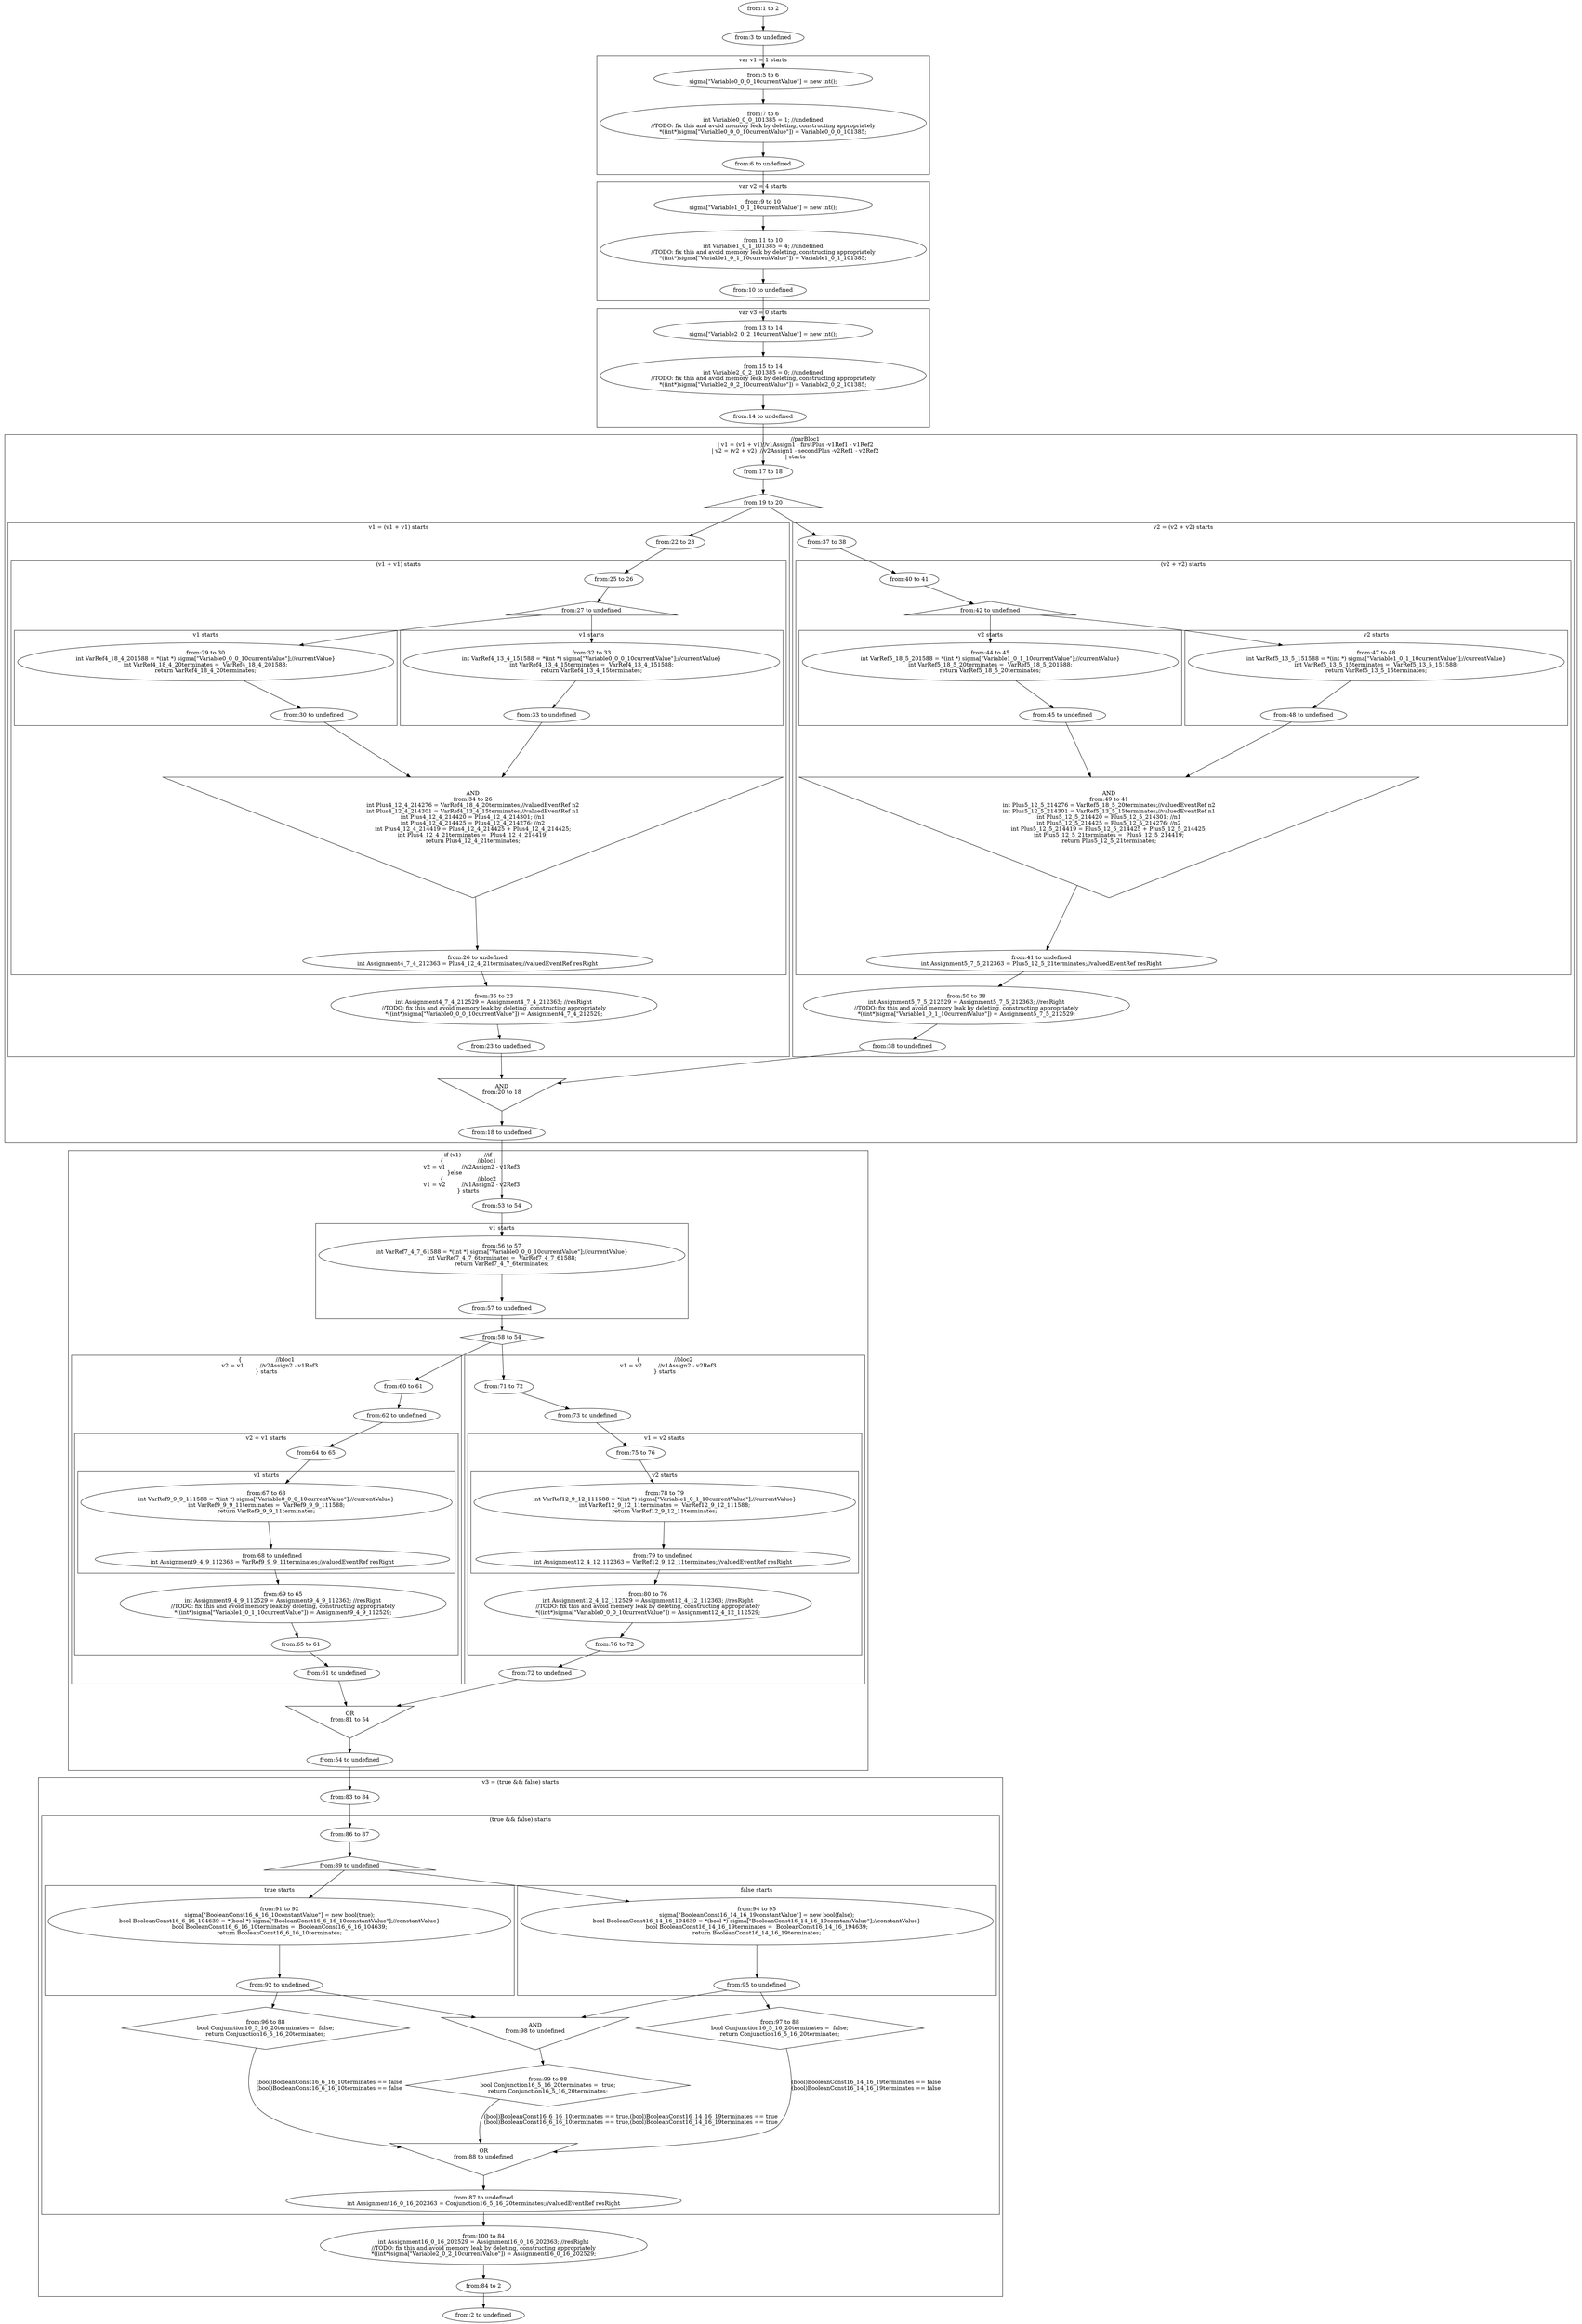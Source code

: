 digraph G {
subgraph cluster_4 {
label = "var v1 = 1 starts";
  "5" [label="from:5 to 6
sigma[\"Variable0_0_0_10currentValue\"] = new int();" shape="ellipse"];
  "6" [label="from:6 to undefined
" shape="ellipse"];
  "7" [label="from:7 to 6
int Variable0_0_0_101385 = 1; //undefined
//TODO: fix this and avoid memory leak by deleting, constructing appropriately
*((int*)sigma[\"Variable0_0_0_10currentValue\"]) = Variable0_0_0_101385;" shape="ellipse"];
}
subgraph cluster_8 {
label = "var v2 = 4 starts";
  "9" [label="from:9 to 10
sigma[\"Variable1_0_1_10currentValue\"] = new int();" shape="ellipse"];
  "10" [label="from:10 to undefined
" shape="ellipse"];
  "11" [label="from:11 to 10
int Variable1_0_1_101385 = 4; //undefined
//TODO: fix this and avoid memory leak by deleting, constructing appropriately
*((int*)sigma[\"Variable1_0_1_10currentValue\"]) = Variable1_0_1_101385;" shape="ellipse"];
}
subgraph cluster_12 {
label = "var v3 = 0 starts";
  "13" [label="from:13 to 14
sigma[\"Variable2_0_2_10currentValue\"] = new int();" shape="ellipse"];
  "14" [label="from:14 to undefined
" shape="ellipse"];
  "15" [label="from:15 to 14
int Variable2_0_2_101385 = 0; //undefined
//TODO: fix this and avoid memory leak by deleting, constructing appropriately
*((int*)sigma[\"Variable2_0_2_10currentValue\"]) = Variable2_0_2_101385;" shape="ellipse"];
}
subgraph cluster_16 {
label = "|               //parBloc1
     | v1 = (v1 + v1)//v1Assign1 - firstPlus -v1Ref1 - v1Ref2
     | v2 = (v2 + v2)  //v2Assign1 - secondPlus -v2Ref1 - v2Ref2
     | starts";
  "17" [label="from:17 to 18
" shape="ellipse"];
  "18" [label="from:18 to undefined
" shape="ellipse"];
  "19" [label="from:19 to 20
" shape="triangle"];
  "20" [label="AND
from:20 to 18
" shape="invtriangle"];
subgraph cluster_21 {
label = "v1 = (v1 + v1) starts";
  "22" [label="from:22 to 23
" shape="ellipse"];
  "23" [label="from:23 to undefined
" shape="ellipse"];
  "35" [label="from:35 to 23
int Assignment4_7_4_212529 = Assignment4_7_4_212363; //resRight
//TODO: fix this and avoid memory leak by deleting, constructing appropriately
*((int*)sigma[\"Variable0_0_0_10currentValue\"]) = Assignment4_7_4_212529;" shape="ellipse"];
subgraph cluster_24 {
label = "(v1 + v1) starts";
  "25" [label="from:25 to 26
" shape="ellipse"];
  "26" [label="from:26 to undefined
int Assignment4_7_4_212363 = Plus4_12_4_21terminates;//valuedEventRef resRight" shape="ellipse"];
  "27" [label="from:27 to undefined
" shape="triangle"];
  "34" [label="AND
from:34 to 26
int Plus4_12_4_214276 = VarRef4_18_4_20terminates;//valuedEventRef n2
int Plus4_12_4_214301 = VarRef4_13_4_15terminates;//valuedEventRef n1
int Plus4_12_4_214420 = Plus4_12_4_214301; //n1
int Plus4_12_4_214425 = Plus4_12_4_214276; //n2
int Plus4_12_4_214419 = Plus4_12_4_214425 + Plus4_12_4_214425;
int Plus4_12_4_21terminates =  Plus4_12_4_214419;
return Plus4_12_4_21terminates;" shape="invtriangle"];
subgraph cluster_28 {
label = "v1 starts";
  "29" [label="from:29 to 30
int VarRef4_18_4_201588 = *(int *) sigma[\"Variable0_0_0_10currentValue\"];//currentValue}
int VarRef4_18_4_20terminates =  VarRef4_18_4_201588;
return VarRef4_18_4_20terminates;" shape="ellipse"];
  "30" [label="from:30 to undefined
" shape="ellipse"];
}
subgraph cluster_31 {
label = "v1 starts";
  "32" [label="from:32 to 33
int VarRef4_13_4_151588 = *(int *) sigma[\"Variable0_0_0_10currentValue\"];//currentValue}
int VarRef4_13_4_15terminates =  VarRef4_13_4_151588;
return VarRef4_13_4_15terminates;" shape="ellipse"];
  "33" [label="from:33 to undefined
" shape="ellipse"];
}
}
}
subgraph cluster_36 {
label = "v2 = (v2 + v2) starts";
  "37" [label="from:37 to 38
" shape="ellipse"];
  "38" [label="from:38 to undefined
" shape="ellipse"];
  "50" [label="from:50 to 38
int Assignment5_7_5_212529 = Assignment5_7_5_212363; //resRight
//TODO: fix this and avoid memory leak by deleting, constructing appropriately
*((int*)sigma[\"Variable1_0_1_10currentValue\"]) = Assignment5_7_5_212529;" shape="ellipse"];
subgraph cluster_39 {
label = "(v2 + v2) starts";
  "40" [label="from:40 to 41
" shape="ellipse"];
  "41" [label="from:41 to undefined
int Assignment5_7_5_212363 = Plus5_12_5_21terminates;//valuedEventRef resRight" shape="ellipse"];
  "42" [label="from:42 to undefined
" shape="triangle"];
  "49" [label="AND
from:49 to 41
int Plus5_12_5_214276 = VarRef5_18_5_20terminates;//valuedEventRef n2
int Plus5_12_5_214301 = VarRef5_13_5_15terminates;//valuedEventRef n1
int Plus5_12_5_214420 = Plus5_12_5_214301; //n1
int Plus5_12_5_214425 = Plus5_12_5_214276; //n2
int Plus5_12_5_214419 = Plus5_12_5_214425 + Plus5_12_5_214425;
int Plus5_12_5_21terminates =  Plus5_12_5_214419;
return Plus5_12_5_21terminates;" shape="invtriangle"];
subgraph cluster_43 {
label = "v2 starts";
  "44" [label="from:44 to 45
int VarRef5_18_5_201588 = *(int *) sigma[\"Variable1_0_1_10currentValue\"];//currentValue}
int VarRef5_18_5_20terminates =  VarRef5_18_5_201588;
return VarRef5_18_5_20terminates;" shape="ellipse"];
  "45" [label="from:45 to undefined
" shape="ellipse"];
}
subgraph cluster_46 {
label = "v2 starts";
  "47" [label="from:47 to 48
int VarRef5_13_5_151588 = *(int *) sigma[\"Variable1_0_1_10currentValue\"];//currentValue}
int VarRef5_13_5_15terminates =  VarRef5_13_5_151588;
return VarRef5_13_5_15terminates;" shape="ellipse"];
  "48" [label="from:48 to undefined
" shape="ellipse"];
}
}
}
}
subgraph cluster_52 {
label = "if (v1)             //if
{                   //bloc1
    v2 = v1         //v2Assign2 - v1Ref3
}else               
{                   //bloc2
    v1 = v2         //v1Assign2 - v2Ref3
} starts";
  "53" [label="from:53 to 54
" shape="ellipse"];
  "54" [label="from:54 to undefined
" shape="ellipse"];
  "58" [label="from:58 to 54
" shape="diamond"];
  "81" [label="OR
from:81 to 54
" shape="invtriangle"];
subgraph cluster_55 {
label = "v1 starts";
  "56" [label="from:56 to 57
int VarRef7_4_7_61588 = *(int *) sigma[\"Variable0_0_0_10currentValue\"];//currentValue}
int VarRef7_4_7_6terminates =  VarRef7_4_7_61588;
return VarRef7_4_7_6terminates;" shape="ellipse"];
  "57" [label="from:57 to undefined
" shape="ellipse"];
}
subgraph cluster_59 {
label = "{                   //bloc1
    v2 = v1         //v2Assign2 - v1Ref3
} starts";
  "60" [label="from:60 to 61
" shape="ellipse"];
  "61" [label="from:61 to undefined
" shape="ellipse"];
  "62" [label="from:62 to undefined
" shape="ellipse"];
subgraph cluster_63 {
label = "v2 = v1 starts";
  "64" [label="from:64 to 65
" shape="ellipse"];
  "65" [label="from:65 to 61
" shape="ellipse"];
  "69" [label="from:69 to 65
int Assignment9_4_9_112529 = Assignment9_4_9_112363; //resRight
//TODO: fix this and avoid memory leak by deleting, constructing appropriately
*((int*)sigma[\"Variable1_0_1_10currentValue\"]) = Assignment9_4_9_112529;" shape="ellipse"];
subgraph cluster_66 {
label = "v1 starts";
  "67" [label="from:67 to 68
int VarRef9_9_9_111588 = *(int *) sigma[\"Variable0_0_0_10currentValue\"];//currentValue}
int VarRef9_9_9_11terminates =  VarRef9_9_9_111588;
return VarRef9_9_9_11terminates;" shape="ellipse"];
  "68" [label="from:68 to undefined
int Assignment9_4_9_112363 = VarRef9_9_9_11terminates;//valuedEventRef resRight" shape="ellipse"];
}
}
}
subgraph cluster_70 {
label = "{                   //bloc2
    v1 = v2         //v1Assign2 - v2Ref3
} starts";
  "71" [label="from:71 to 72
" shape="ellipse"];
  "72" [label="from:72 to undefined
" shape="ellipse"];
  "73" [label="from:73 to undefined
" shape="ellipse"];
subgraph cluster_74 {
label = "v1 = v2 starts";
  "75" [label="from:75 to 76
" shape="ellipse"];
  "76" [label="from:76 to 72
" shape="ellipse"];
  "80" [label="from:80 to 76
int Assignment12_4_12_112529 = Assignment12_4_12_112363; //resRight
//TODO: fix this and avoid memory leak by deleting, constructing appropriately
*((int*)sigma[\"Variable0_0_0_10currentValue\"]) = Assignment12_4_12_112529;" shape="ellipse"];
subgraph cluster_77 {
label = "v2 starts";
  "78" [label="from:78 to 79
int VarRef12_9_12_111588 = *(int *) sigma[\"Variable1_0_1_10currentValue\"];//currentValue}
int VarRef12_9_12_11terminates =  VarRef12_9_12_111588;
return VarRef12_9_12_11terminates;" shape="ellipse"];
  "79" [label="from:79 to undefined
int Assignment12_4_12_112363 = VarRef12_9_12_11terminates;//valuedEventRef resRight" shape="ellipse"];
}
}
}
}
subgraph cluster_82 {
label = "v3 = (true && false) starts";
  "83" [label="from:83 to 84
" shape="ellipse"];
  "84" [label="from:84 to 2
" shape="ellipse"];
  "100" [label="from:100 to 84
int Assignment16_0_16_202529 = Assignment16_0_16_202363; //resRight
//TODO: fix this and avoid memory leak by deleting, constructing appropriately
*((int*)sigma[\"Variable2_0_2_10currentValue\"]) = Assignment16_0_16_202529;" shape="ellipse"];
subgraph cluster_85 {
label = "(true && false) starts";
  "86" [label="from:86 to 87
" shape="ellipse"];
  "87" [label="from:87 to undefined
int Assignment16_0_16_202363 = Conjunction16_5_16_20terminates;//valuedEventRef resRight" shape="ellipse"];
  "88" [label="OR
from:88 to undefined
" shape="invtriangle"];
  "89" [label="from:89 to undefined
" shape="triangle"];
  "96" [label="from:96 to 88
bool Conjunction16_5_16_20terminates =  false;
return Conjunction16_5_16_20terminates;" shape="diamond"];
  "97" [label="from:97 to 88
bool Conjunction16_5_16_20terminates =  false;
return Conjunction16_5_16_20terminates;" shape="diamond"];
  "98" [label="AND
from:98 to undefined
" shape="invtriangle"];
  "99" [label="from:99 to 88
bool Conjunction16_5_16_20terminates =  true;
return Conjunction16_5_16_20terminates;" shape="diamond"];
subgraph cluster_90 {
label = "true starts";
  "91" [label="from:91 to 92
sigma[\"BooleanConst16_6_16_10constantValue\"] = new bool(true);
bool BooleanConst16_6_16_104639 = *(bool *) sigma[\"BooleanConst16_6_16_10constantValue\"];//constantValue}
bool BooleanConst16_6_16_10terminates =  BooleanConst16_6_16_104639;
return BooleanConst16_6_16_10terminates;" shape="ellipse"];
  "92" [label="from:92 to undefined
" shape="ellipse"];
}
subgraph cluster_93 {
label = "false starts";
  "94" [label="from:94 to 95
sigma[\"BooleanConst16_14_16_19constantValue\"] = new bool(false);
bool BooleanConst16_14_16_194639 = *(bool *) sigma[\"BooleanConst16_14_16_19constantValue\"];//constantValue}
bool BooleanConst16_14_16_19terminates =  BooleanConst16_14_16_194639;
return BooleanConst16_14_16_19terminates;" shape="ellipse"];
  "95" [label="from:95 to undefined
" shape="ellipse"];
}
}
}
  "1" [label="from:1 to 2
" shape="ellipse"];
  "2" [label="from:2 to undefined
" shape="ellipse"];
  "3" [label="from:3 to undefined
" shape="ellipse"];
  "5" -> "7" [label=""];
  "7" -> "6" [label="
"];
  "9" -> "11" [label=""];
  "11" -> "10" [label="
"];
  "13" -> "15" [label=""];
  "15" -> "14" [label="
"];
  "29" -> "30" [label="

"];
  "32" -> "33" [label="

"];
  "25" -> "27" [label=""];
  "27" -> "29" [label=""];
  "27" -> "32" [label=""];
  "30" -> "34" [label=""];
  "33" -> "34" [label=""];
  "34" -> "26" [label="





"];
  "22" -> "25" [label=""];
  "26" -> "35" [label=""];
  "35" -> "23" [label="
"];
  "44" -> "45" [label="

"];
  "47" -> "48" [label="

"];
  "40" -> "42" [label=""];
  "42" -> "44" [label=""];
  "42" -> "47" [label=""];
  "45" -> "49" [label=""];
  "48" -> "49" [label=""];
  "49" -> "41" [label="





"];
  "37" -> "40" [label=""];
  "41" -> "50" [label=""];
  "50" -> "38" [label="
"];
  "17" -> "19" [label=""];
  "19" -> "22" [label=""];
  "23" -> "20" [label=""];
  "19" -> "37" [label=""];
  "38" -> "20" [label=""];
  "20" -> "18" [label=""];
  "56" -> "57" [label="

"];
  "67" -> "68" [label="

"];
  "64" -> "67" [label=""];
  "68" -> "69" [label=""];
  "69" -> "65" [label="
"];
  "60" -> "62" [label=""];
  "62" -> "64" [label=""];
  "65" -> "61" [label=""];
  "78" -> "79" [label="

"];
  "75" -> "78" [label=""];
  "79" -> "80" [label=""];
  "80" -> "76" [label="
"];
  "71" -> "73" [label=""];
  "73" -> "75" [label=""];
  "76" -> "72" [label=""];
  "53" -> "56" [label=""];
  "57" -> "58" [label=""];
  "58" -> "60" [label=""];
  "58" -> "71" [label=""];
  "72" -> "81" [label=""];
  "61" -> "81" [label=""];
  "81" -> "54" [label=""];
  "91" -> "92" [label="


"];
  "94" -> "95" [label="


"];
  "88" -> "87" [label=""];
  "86" -> "89" [label=""];
  "89" -> "91" [label=""];
  "89" -> "94" [label=""];
  "92" -> "96" [label=""];
  "96" -> "88" [label="(bool)BooleanConst16_6_16_10terminates == false
(bool)BooleanConst16_6_16_10terminates == false"];
  "95" -> "97" [label=""];
  "97" -> "88" [label="(bool)BooleanConst16_14_16_19terminates == false
(bool)BooleanConst16_14_16_19terminates == false"];
  "92" -> "98" [label=""];
  "95" -> "98" [label=""];
  "98" -> "99" [label=""];
  "99" -> "88" [label="(bool)BooleanConst16_6_16_10terminates == true,(bool)BooleanConst16_14_16_19terminates == true
(bool)BooleanConst16_6_16_10terminates == true,(bool)BooleanConst16_14_16_19terminates == true"];
  "83" -> "86" [label=""];
  "87" -> "100" [label=""];
  "100" -> "84" [label="
"];
  "1" -> "3" [label=""];
  "3" -> "5" [label=""];
  "6" -> "9" [label=""];
  "10" -> "13" [label=""];
  "14" -> "17" [label=""];
  "18" -> "53" [label=""];
  "54" -> "83" [label=""];
  "84" -> "2" [label=""];
}
